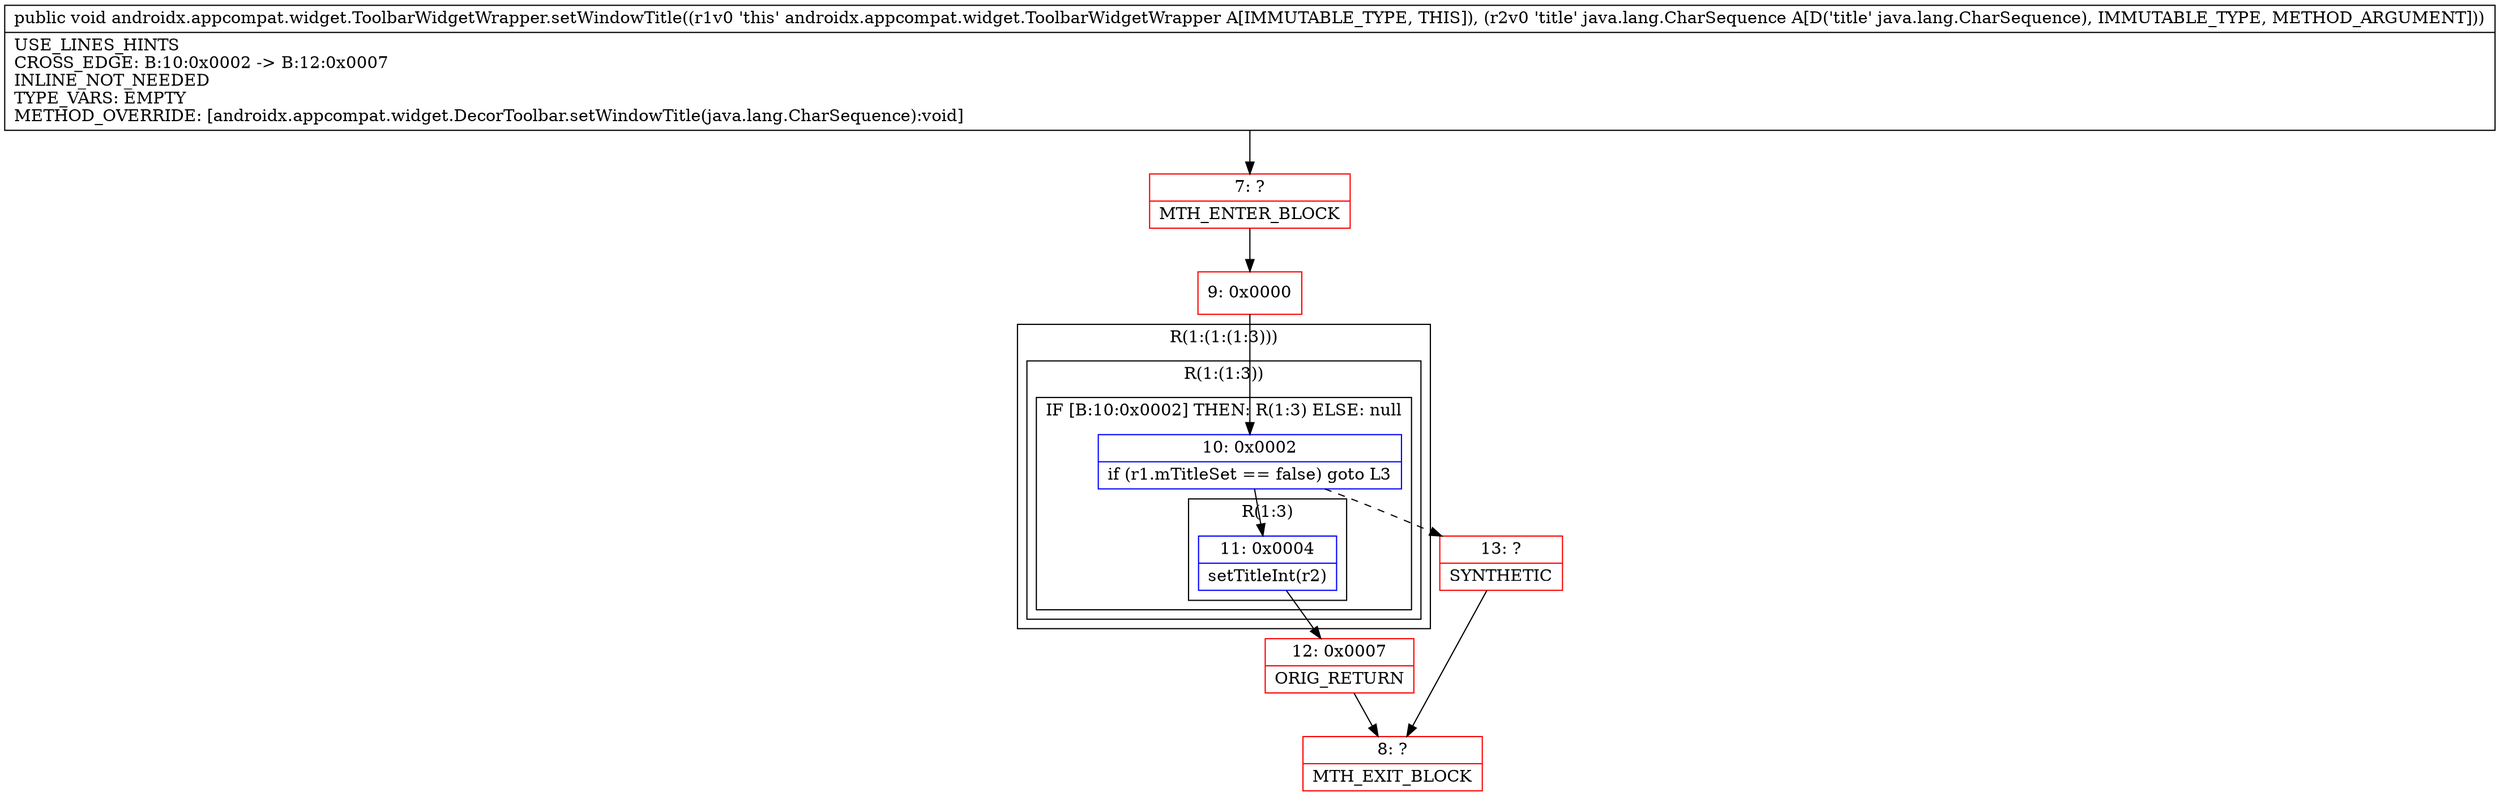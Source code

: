 digraph "CFG forandroidx.appcompat.widget.ToolbarWidgetWrapper.setWindowTitle(Ljava\/lang\/CharSequence;)V" {
subgraph cluster_Region_1506607974 {
label = "R(1:(1:(1:3)))";
node [shape=record,color=blue];
subgraph cluster_Region_1452863233 {
label = "R(1:(1:3))";
node [shape=record,color=blue];
subgraph cluster_IfRegion_834683550 {
label = "IF [B:10:0x0002] THEN: R(1:3) ELSE: null";
node [shape=record,color=blue];
Node_10 [shape=record,label="{10\:\ 0x0002|if (r1.mTitleSet == false) goto L3\l}"];
subgraph cluster_Region_632510144 {
label = "R(1:3)";
node [shape=record,color=blue];
Node_11 [shape=record,label="{11\:\ 0x0004|setTitleInt(r2)\l}"];
}
}
}
}
Node_7 [shape=record,color=red,label="{7\:\ ?|MTH_ENTER_BLOCK\l}"];
Node_9 [shape=record,color=red,label="{9\:\ 0x0000}"];
Node_12 [shape=record,color=red,label="{12\:\ 0x0007|ORIG_RETURN\l}"];
Node_8 [shape=record,color=red,label="{8\:\ ?|MTH_EXIT_BLOCK\l}"];
Node_13 [shape=record,color=red,label="{13\:\ ?|SYNTHETIC\l}"];
MethodNode[shape=record,label="{public void androidx.appcompat.widget.ToolbarWidgetWrapper.setWindowTitle((r1v0 'this' androidx.appcompat.widget.ToolbarWidgetWrapper A[IMMUTABLE_TYPE, THIS]), (r2v0 'title' java.lang.CharSequence A[D('title' java.lang.CharSequence), IMMUTABLE_TYPE, METHOD_ARGUMENT]))  | USE_LINES_HINTS\lCROSS_EDGE: B:10:0x0002 \-\> B:12:0x0007\lINLINE_NOT_NEEDED\lTYPE_VARS: EMPTY\lMETHOD_OVERRIDE: [androidx.appcompat.widget.DecorToolbar.setWindowTitle(java.lang.CharSequence):void]\l}"];
MethodNode -> Node_7;Node_10 -> Node_11;
Node_10 -> Node_13[style=dashed];
Node_11 -> Node_12;
Node_7 -> Node_9;
Node_9 -> Node_10;
Node_12 -> Node_8;
Node_13 -> Node_8;
}


